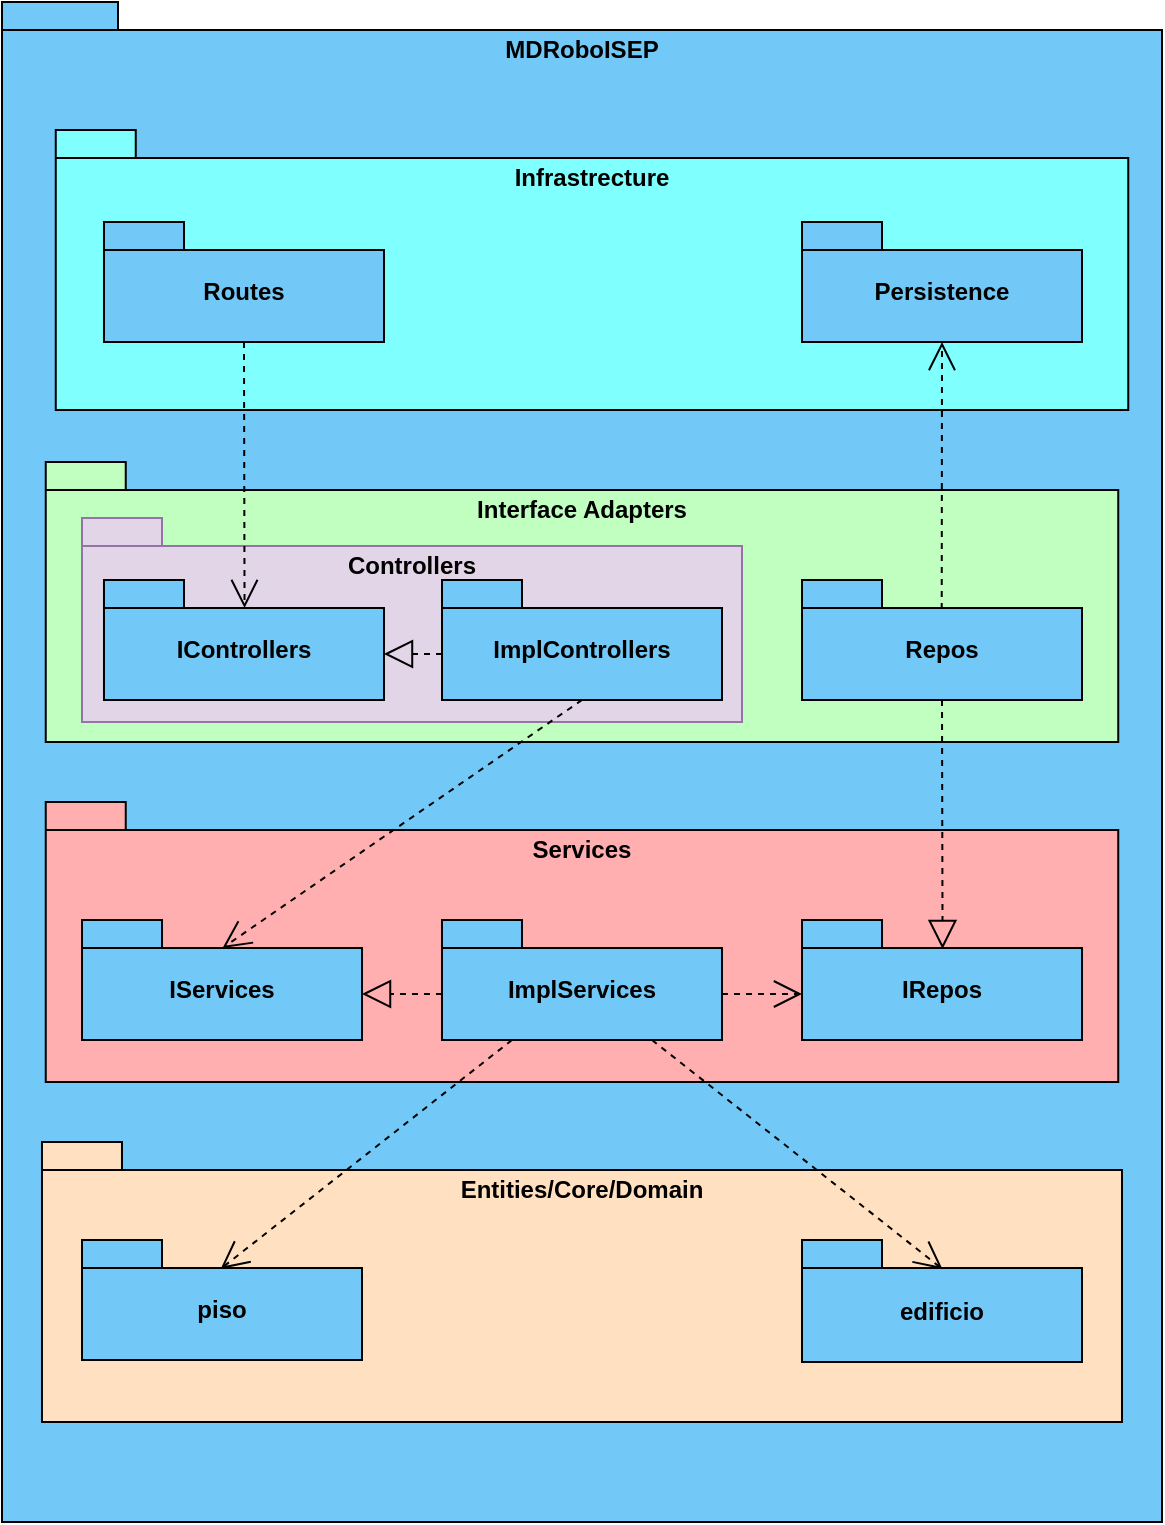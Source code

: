 <mxfile version="22.0.6" type="device">
  <diagram name="Page-1" id="wal5_c3ND8b7d6j-piyN">
    <mxGraphModel dx="1050" dy="566" grid="1" gridSize="10" guides="1" tooltips="1" connect="1" arrows="1" fold="1" page="1" pageScale="1" pageWidth="850" pageHeight="1100" math="0" shadow="0">
      <root>
        <mxCell id="0" />
        <mxCell id="1" parent="0" />
        <mxCell id="V9Nev0gOwY_i4Ct8wgDr-2" value="MDRoboISEP" style="shape=folder;fontStyle=1;spacingTop=10;tabWidth=40;tabHeight=14;tabPosition=left;html=1;whiteSpace=wrap;verticalAlign=top;fillColor=#72C9F7;" parent="1" vertex="1">
          <mxGeometry x="110" y="100" width="580" height="760" as="geometry" />
        </mxCell>
        <mxCell id="V9Nev0gOwY_i4Ct8wgDr-3" value="Infrastrecture" style="shape=folder;fontStyle=1;spacingTop=10;tabWidth=40;tabHeight=14;tabPosition=left;html=1;whiteSpace=wrap;verticalAlign=top;fillColor=#80ffff;" parent="1" vertex="1">
          <mxGeometry x="136.88" y="164" width="536.25" height="140" as="geometry" />
        </mxCell>
        <mxCell id="V9Nev0gOwY_i4Ct8wgDr-4" value="Routes" style="shape=folder;fontStyle=1;spacingTop=10;tabWidth=40;tabHeight=14;tabPosition=left;html=1;whiteSpace=wrap;fillColor=#72C9F7;" parent="1" vertex="1">
          <mxGeometry x="160.99" y="210" width="140" height="60" as="geometry" />
        </mxCell>
        <mxCell id="V9Nev0gOwY_i4Ct8wgDr-5" value="Persistence" style="shape=folder;fontStyle=1;spacingTop=10;tabWidth=40;tabHeight=14;tabPosition=left;html=1;whiteSpace=wrap;fillColor=#72C9F7;" parent="1" vertex="1">
          <mxGeometry x="510" y="210" width="140" height="60" as="geometry" />
        </mxCell>
        <mxCell id="V9Nev0gOwY_i4Ct8wgDr-6" value="Interface Adapters" style="shape=folder;fontStyle=1;spacingTop=10;tabWidth=40;tabHeight=14;tabPosition=left;html=1;whiteSpace=wrap;verticalAlign=top;fillColor=#c0ffc0;" parent="1" vertex="1">
          <mxGeometry x="131.87" y="330" width="536.25" height="140" as="geometry" />
        </mxCell>
        <mxCell id="V9Nev0gOwY_i4Ct8wgDr-7" value="Controllers" style="shape=folder;fontStyle=1;spacingTop=10;tabWidth=40;tabHeight=14;tabPosition=left;html=1;whiteSpace=wrap;verticalAlign=top;fillColor=#e1d5e7;strokeColor=#9673a6;" parent="1" vertex="1">
          <mxGeometry x="150" y="358" width="330" height="102" as="geometry" />
        </mxCell>
        <mxCell id="V9Nev0gOwY_i4Ct8wgDr-8" value="Repos" style="shape=folder;fontStyle=1;spacingTop=10;tabWidth=40;tabHeight=14;tabPosition=left;html=1;whiteSpace=wrap;fillColor=#72C9F7;" parent="1" vertex="1">
          <mxGeometry x="510" y="389" width="140" height="60" as="geometry" />
        </mxCell>
        <mxCell id="V9Nev0gOwY_i4Ct8wgDr-9" value="IControllers" style="shape=folder;fontStyle=1;spacingTop=10;tabWidth=40;tabHeight=14;tabPosition=left;html=1;whiteSpace=wrap;fillColor=#72C9F7;" parent="1" vertex="1">
          <mxGeometry x="160.99" y="389" width="140" height="60" as="geometry" />
        </mxCell>
        <mxCell id="V9Nev0gOwY_i4Ct8wgDr-10" value="ImplControllers" style="shape=folder;fontStyle=1;spacingTop=10;tabWidth=40;tabHeight=14;tabPosition=left;html=1;whiteSpace=wrap;fillColor=#72C9F7;" parent="1" vertex="1">
          <mxGeometry x="330" y="389" width="140" height="60" as="geometry" />
        </mxCell>
        <mxCell id="V9Nev0gOwY_i4Ct8wgDr-11" value="Services" style="shape=folder;fontStyle=1;spacingTop=10;tabWidth=40;tabHeight=14;tabPosition=left;html=1;whiteSpace=wrap;verticalAlign=top;fillColor=#ffafaf;" parent="1" vertex="1">
          <mxGeometry x="131.87" y="500" width="536.25" height="140" as="geometry" />
        </mxCell>
        <mxCell id="V9Nev0gOwY_i4Ct8wgDr-13" value="IRepos" style="shape=folder;fontStyle=1;spacingTop=10;tabWidth=40;tabHeight=14;tabPosition=left;html=1;whiteSpace=wrap;fillColor=#72C9F7;" parent="1" vertex="1">
          <mxGeometry x="510" y="559" width="140" height="60" as="geometry" />
        </mxCell>
        <mxCell id="V9Nev0gOwY_i4Ct8wgDr-14" value="IServices" style="shape=folder;fontStyle=1;spacingTop=10;tabWidth=40;tabHeight=14;tabPosition=left;html=1;whiteSpace=wrap;fillColor=#72C9F7;" parent="1" vertex="1">
          <mxGeometry x="150" y="559" width="140" height="60" as="geometry" />
        </mxCell>
        <mxCell id="V9Nev0gOwY_i4Ct8wgDr-15" value="ImplServices" style="shape=folder;fontStyle=1;spacingTop=10;tabWidth=40;tabHeight=14;tabPosition=left;html=1;whiteSpace=wrap;fillColor=#72C9F7;" parent="1" vertex="1">
          <mxGeometry x="329.99" y="559" width="140" height="60" as="geometry" />
        </mxCell>
        <mxCell id="V9Nev0gOwY_i4Ct8wgDr-16" value="Entities/Core/Domain" style="shape=folder;fontStyle=1;spacingTop=10;tabWidth=40;tabHeight=14;tabPosition=left;html=1;whiteSpace=wrap;verticalAlign=top;fillColor=#ffe0c0;" parent="1" vertex="1">
          <mxGeometry x="129.99" y="670" width="540.01" height="140" as="geometry" />
        </mxCell>
        <mxCell id="V9Nev0gOwY_i4Ct8wgDr-18" value="piso" style="shape=folder;fontStyle=1;spacingTop=10;tabWidth=40;tabHeight=14;tabPosition=left;html=1;whiteSpace=wrap;fillColor=#72C9F7;" parent="1" vertex="1">
          <mxGeometry x="150" y="719" width="140" height="60" as="geometry" />
        </mxCell>
        <mxCell id="V9Nev0gOwY_i4Ct8wgDr-19" value="edificio" style="shape=folder;fontStyle=1;spacingTop=10;tabWidth=40;tabHeight=14;tabPosition=left;html=1;whiteSpace=wrap;fillColor=#72C9F7;" parent="1" vertex="1">
          <mxGeometry x="510" y="719" width="140" height="61" as="geometry" />
        </mxCell>
        <mxCell id="V9Nev0gOwY_i4Ct8wgDr-20" value="" style="endArrow=open;endSize=12;dashed=1;html=1;rounded=0;entryX=0.502;entryY=0.239;entryDx=0;entryDy=0;entryPerimeter=0;exitX=0.75;exitY=1;exitDx=0;exitDy=0;exitPerimeter=0;" parent="1" source="V9Nev0gOwY_i4Ct8wgDr-15" target="V9Nev0gOwY_i4Ct8wgDr-19" edge="1">
          <mxGeometry width="160" relative="1" as="geometry">
            <mxPoint x="290" y="610" as="sourcePoint" />
            <mxPoint x="450" y="610" as="targetPoint" />
          </mxGeometry>
        </mxCell>
        <mxCell id="V9Nev0gOwY_i4Ct8wgDr-22" value="" style="endArrow=open;endSize=12;dashed=1;html=1;rounded=0;entryX=0.495;entryY=0.241;entryDx=0;entryDy=0;entryPerimeter=0;exitX=0.25;exitY=1;exitDx=0;exitDy=0;exitPerimeter=0;" parent="1" source="V9Nev0gOwY_i4Ct8wgDr-15" target="V9Nev0gOwY_i4Ct8wgDr-18" edge="1">
          <mxGeometry x="-0.046" y="43" width="160" relative="1" as="geometry">
            <mxPoint x="445" y="629" as="sourcePoint" />
            <mxPoint x="530" y="739" as="targetPoint" />
            <mxPoint as="offset" />
          </mxGeometry>
        </mxCell>
        <mxCell id="V9Nev0gOwY_i4Ct8wgDr-25" value="" style="endArrow=block;dashed=1;endFill=0;endSize=12;html=1;rounded=0;exitX=0;exitY=0;exitDx=0;exitDy=37;exitPerimeter=0;entryX=0;entryY=0;entryDx=140;entryDy=37;entryPerimeter=0;" parent="1" source="V9Nev0gOwY_i4Ct8wgDr-15" target="V9Nev0gOwY_i4Ct8wgDr-14" edge="1">
          <mxGeometry width="160" relative="1" as="geometry">
            <mxPoint x="350" y="570" as="sourcePoint" />
            <mxPoint x="510" y="570" as="targetPoint" />
          </mxGeometry>
        </mxCell>
        <mxCell id="V9Nev0gOwY_i4Ct8wgDr-26" value="" style="endArrow=open;endSize=12;dashed=1;html=1;rounded=0;exitX=0;exitY=0;exitDx=140;exitDy=37;exitPerimeter=0;entryX=0;entryY=0;entryDx=0;entryDy=37;entryPerimeter=0;" parent="1" source="V9Nev0gOwY_i4Ct8wgDr-15" target="V9Nev0gOwY_i4Ct8wgDr-13" edge="1">
          <mxGeometry width="160" relative="1" as="geometry">
            <mxPoint x="350" y="570" as="sourcePoint" />
            <mxPoint x="510" y="570" as="targetPoint" />
          </mxGeometry>
        </mxCell>
        <mxCell id="V9Nev0gOwY_i4Ct8wgDr-27" value="" style="endArrow=open;endSize=12;dashed=1;html=1;rounded=0;exitX=0.5;exitY=1;exitDx=0;exitDy=0;exitPerimeter=0;entryX=0.502;entryY=0.233;entryDx=0;entryDy=0;entryPerimeter=0;" parent="1" source="V9Nev0gOwY_i4Ct8wgDr-10" target="V9Nev0gOwY_i4Ct8wgDr-14" edge="1">
          <mxGeometry width="160" relative="1" as="geometry">
            <mxPoint x="480" y="606" as="sourcePoint" />
            <mxPoint x="520" y="606" as="targetPoint" />
          </mxGeometry>
        </mxCell>
        <mxCell id="V9Nev0gOwY_i4Ct8wgDr-28" value="" style="endArrow=block;dashed=1;endFill=0;endSize=12;html=1;rounded=0;exitX=0.5;exitY=1;exitDx=0;exitDy=0;exitPerimeter=0;entryX=0.502;entryY=0.241;entryDx=0;entryDy=0;entryPerimeter=0;" parent="1" source="V9Nev0gOwY_i4Ct8wgDr-8" target="V9Nev0gOwY_i4Ct8wgDr-13" edge="1">
          <mxGeometry width="160" relative="1" as="geometry">
            <mxPoint x="340" y="606" as="sourcePoint" />
            <mxPoint x="300" y="606" as="targetPoint" />
          </mxGeometry>
        </mxCell>
        <mxCell id="V9Nev0gOwY_i4Ct8wgDr-29" value="" style="endArrow=block;dashed=1;endFill=0;endSize=12;html=1;rounded=0;exitX=0;exitY=0;exitDx=0;exitDy=37;exitPerimeter=0;entryX=0;entryY=0;entryDx=140;entryDy=37;entryPerimeter=0;" parent="1" source="V9Nev0gOwY_i4Ct8wgDr-10" target="V9Nev0gOwY_i4Ct8wgDr-9" edge="1">
          <mxGeometry width="160" relative="1" as="geometry">
            <mxPoint x="340" y="606" as="sourcePoint" />
            <mxPoint x="300" y="606" as="targetPoint" />
          </mxGeometry>
        </mxCell>
        <mxCell id="V9Nev0gOwY_i4Ct8wgDr-30" value="" style="endArrow=open;endSize=12;dashed=1;html=1;rounded=0;exitX=0.5;exitY=1;exitDx=0;exitDy=0;exitPerimeter=0;entryX=0.502;entryY=0.233;entryDx=0;entryDy=0;entryPerimeter=0;" parent="1" source="V9Nev0gOwY_i4Ct8wgDr-4" target="V9Nev0gOwY_i4Ct8wgDr-9" edge="1">
          <mxGeometry width="160" relative="1" as="geometry">
            <mxPoint x="480" y="606" as="sourcePoint" />
            <mxPoint x="520" y="606" as="targetPoint" />
          </mxGeometry>
        </mxCell>
        <mxCell id="V9Nev0gOwY_i4Ct8wgDr-31" value="" style="endArrow=open;endSize=12;dashed=1;html=1;rounded=0;exitX=0.499;exitY=0.241;exitDx=0;exitDy=0;exitPerimeter=0;entryX=0.5;entryY=1;entryDx=0;entryDy=0;entryPerimeter=0;" parent="1" source="V9Nev0gOwY_i4Ct8wgDr-8" target="V9Nev0gOwY_i4Ct8wgDr-5" edge="1">
          <mxGeometry width="160" relative="1" as="geometry">
            <mxPoint x="241" y="280" as="sourcePoint" />
            <mxPoint x="241" y="413" as="targetPoint" />
          </mxGeometry>
        </mxCell>
      </root>
    </mxGraphModel>
  </diagram>
</mxfile>
